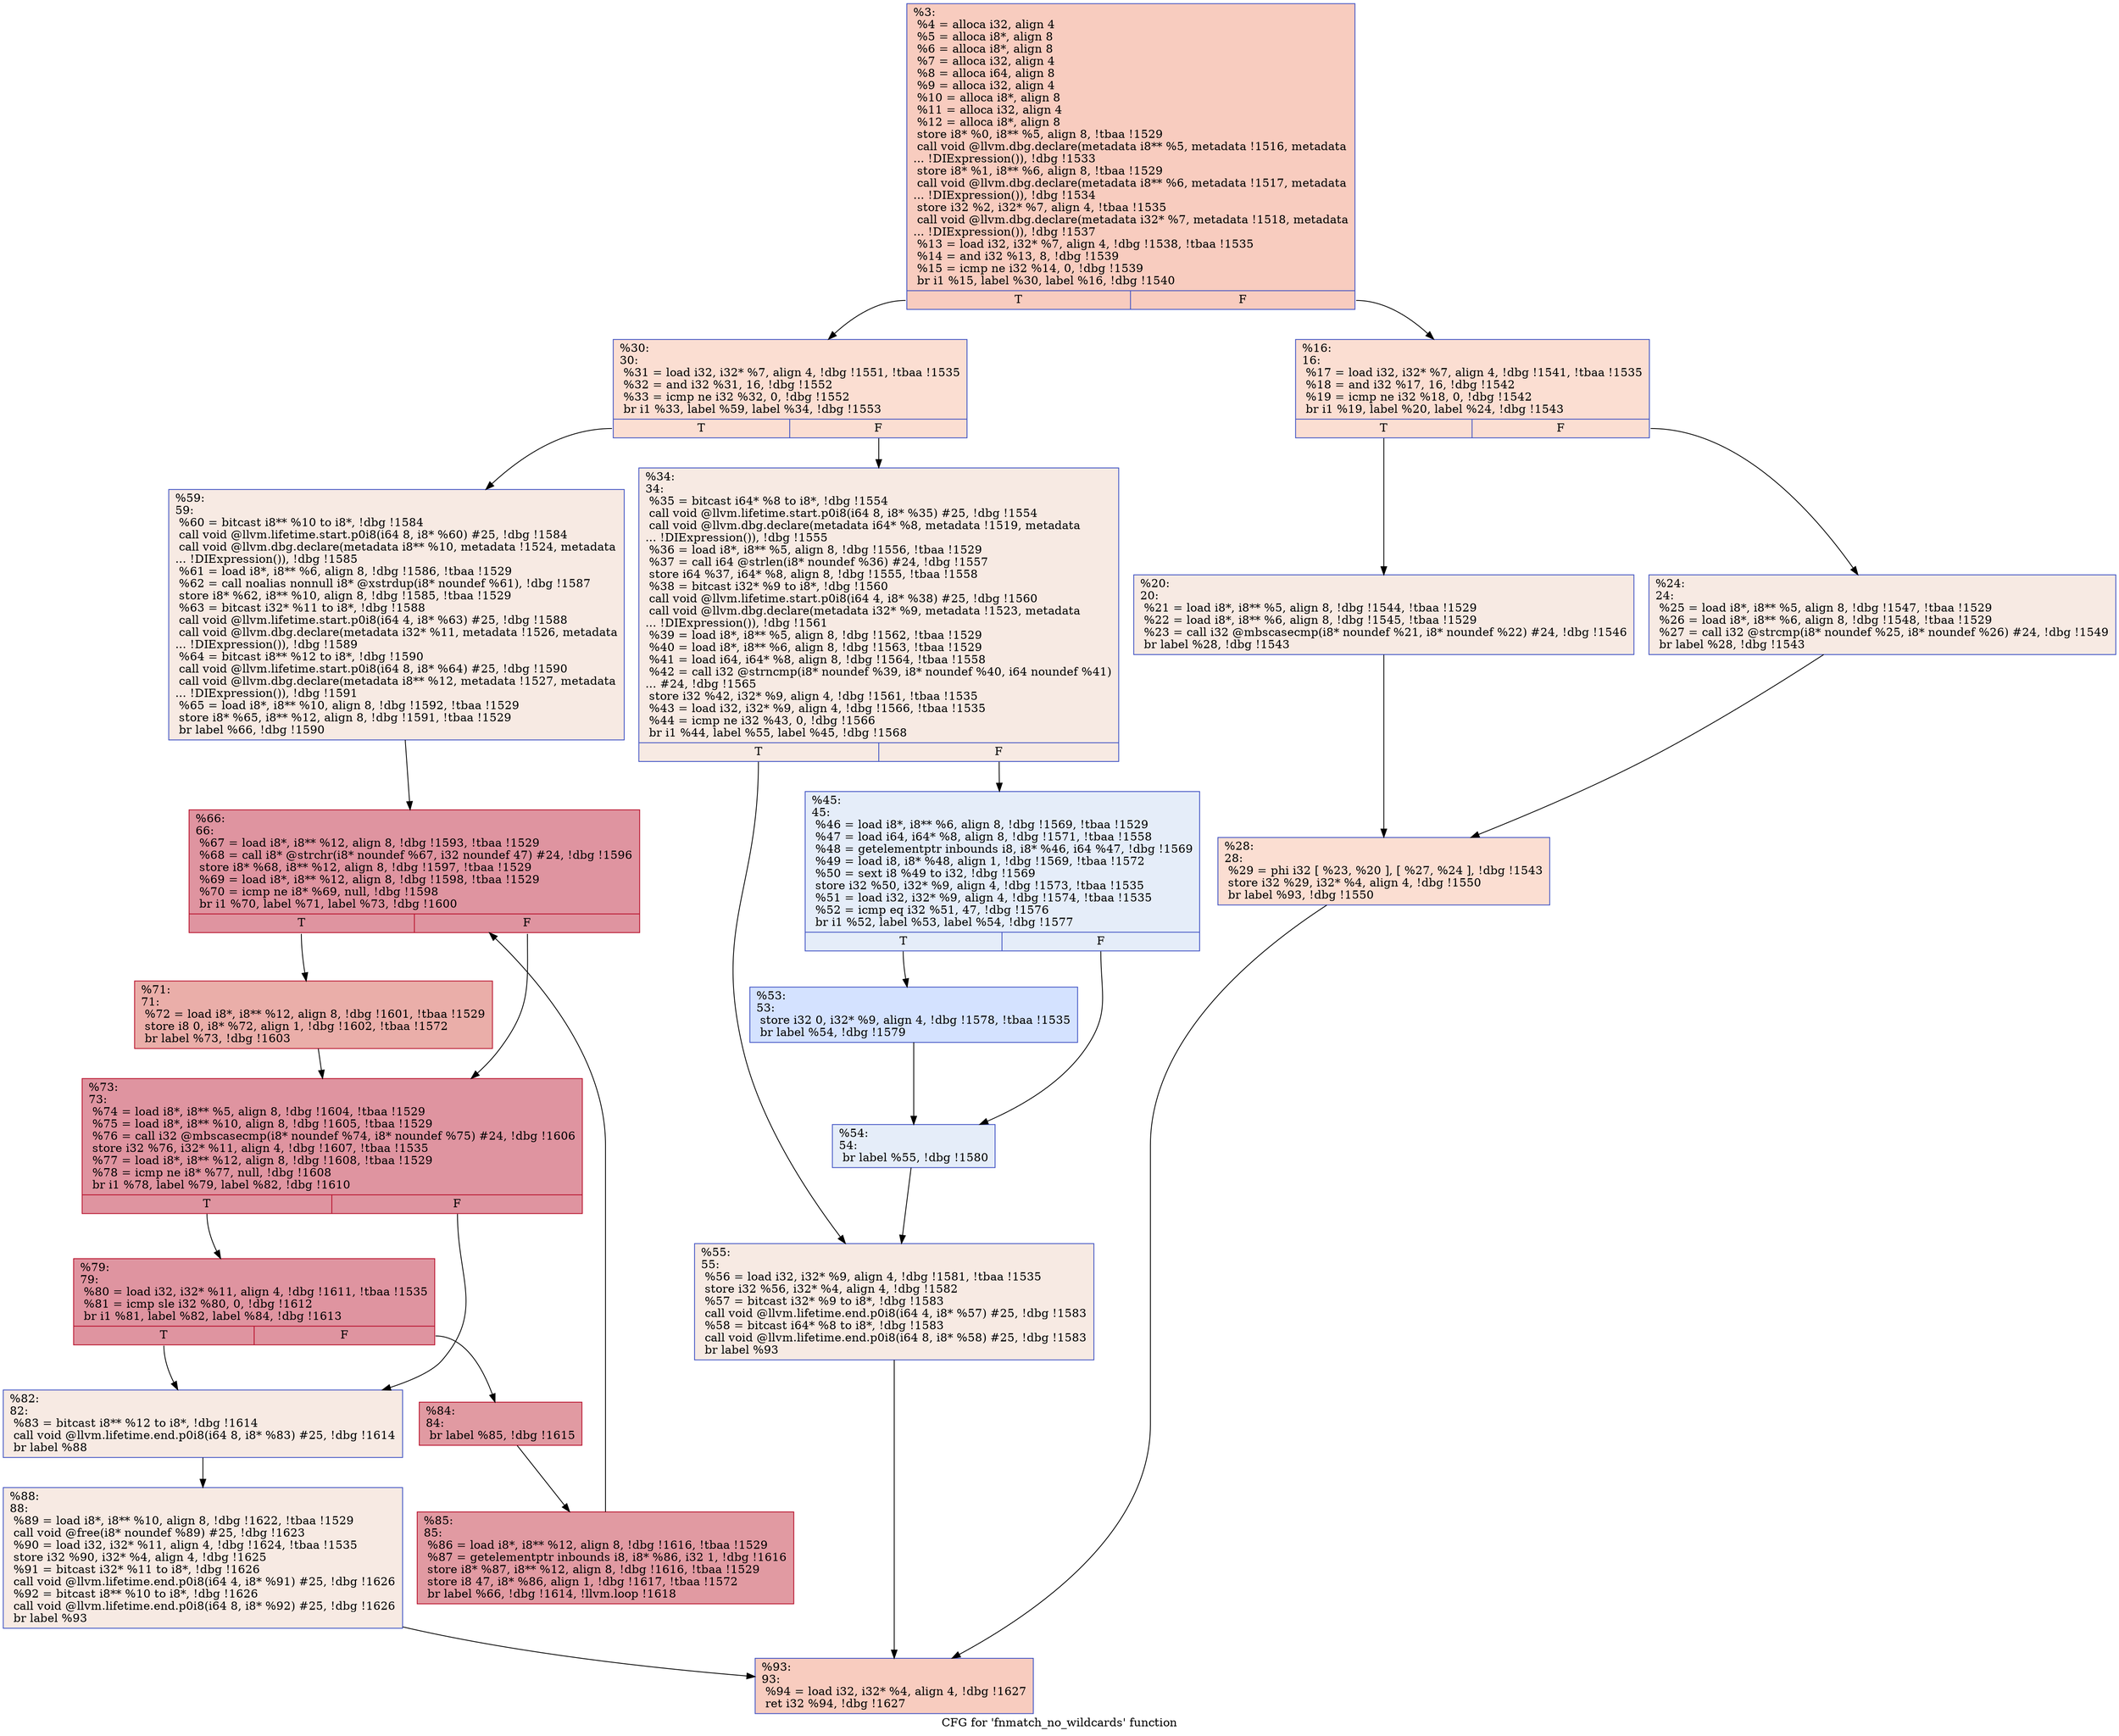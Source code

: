 digraph "CFG for 'fnmatch_no_wildcards' function" {
	label="CFG for 'fnmatch_no_wildcards' function";

	Node0x2400680 [shape=record,color="#3d50c3ff", style=filled, fillcolor="#f08b6e70",label="{%3:\l  %4 = alloca i32, align 4\l  %5 = alloca i8*, align 8\l  %6 = alloca i8*, align 8\l  %7 = alloca i32, align 4\l  %8 = alloca i64, align 8\l  %9 = alloca i32, align 4\l  %10 = alloca i8*, align 8\l  %11 = alloca i32, align 4\l  %12 = alloca i8*, align 8\l  store i8* %0, i8** %5, align 8, !tbaa !1529\l  call void @llvm.dbg.declare(metadata i8** %5, metadata !1516, metadata\l... !DIExpression()), !dbg !1533\l  store i8* %1, i8** %6, align 8, !tbaa !1529\l  call void @llvm.dbg.declare(metadata i8** %6, metadata !1517, metadata\l... !DIExpression()), !dbg !1534\l  store i32 %2, i32* %7, align 4, !tbaa !1535\l  call void @llvm.dbg.declare(metadata i32* %7, metadata !1518, metadata\l... !DIExpression()), !dbg !1537\l  %13 = load i32, i32* %7, align 4, !dbg !1538, !tbaa !1535\l  %14 = and i32 %13, 8, !dbg !1539\l  %15 = icmp ne i32 %14, 0, !dbg !1539\l  br i1 %15, label %30, label %16, !dbg !1540\l|{<s0>T|<s1>F}}"];
	Node0x2400680:s0 -> Node0x2400940;
	Node0x2400680:s1 -> Node0x2400800;
	Node0x2400800 [shape=record,color="#3d50c3ff", style=filled, fillcolor="#f7b59970",label="{%16:\l16:                                               \l  %17 = load i32, i32* %7, align 4, !dbg !1541, !tbaa !1535\l  %18 = and i32 %17, 16, !dbg !1542\l  %19 = icmp ne i32 %18, 0, !dbg !1542\l  br i1 %19, label %20, label %24, !dbg !1543\l|{<s0>T|<s1>F}}"];
	Node0x2400800:s0 -> Node0x2400850;
	Node0x2400800:s1 -> Node0x24008a0;
	Node0x2400850 [shape=record,color="#3d50c3ff", style=filled, fillcolor="#eed0c070",label="{%20:\l20:                                               \l  %21 = load i8*, i8** %5, align 8, !dbg !1544, !tbaa !1529\l  %22 = load i8*, i8** %6, align 8, !dbg !1545, !tbaa !1529\l  %23 = call i32 @mbscasecmp(i8* noundef %21, i8* noundef %22) #24, !dbg !1546\l  br label %28, !dbg !1543\l}"];
	Node0x2400850 -> Node0x24008f0;
	Node0x24008a0 [shape=record,color="#3d50c3ff", style=filled, fillcolor="#eed0c070",label="{%24:\l24:                                               \l  %25 = load i8*, i8** %5, align 8, !dbg !1547, !tbaa !1529\l  %26 = load i8*, i8** %6, align 8, !dbg !1548, !tbaa !1529\l  %27 = call i32 @strcmp(i8* noundef %25, i8* noundef %26) #24, !dbg !1549\l  br label %28, !dbg !1543\l}"];
	Node0x24008a0 -> Node0x24008f0;
	Node0x24008f0 [shape=record,color="#3d50c3ff", style=filled, fillcolor="#f7b59970",label="{%28:\l28:                                               \l  %29 = phi i32 [ %23, %20 ], [ %27, %24 ], !dbg !1543\l  store i32 %29, i32* %4, align 4, !dbg !1550\l  br label %93, !dbg !1550\l}"];
	Node0x24008f0 -> Node0x2400df0;
	Node0x2400940 [shape=record,color="#3d50c3ff", style=filled, fillcolor="#f7b59970",label="{%30:\l30:                                               \l  %31 = load i32, i32* %7, align 4, !dbg !1551, !tbaa !1535\l  %32 = and i32 %31, 16, !dbg !1552\l  %33 = icmp ne i32 %32, 0, !dbg !1552\l  br i1 %33, label %59, label %34, !dbg !1553\l|{<s0>T|<s1>F}}"];
	Node0x2400940:s0 -> Node0x2400b20;
	Node0x2400940:s1 -> Node0x2400990;
	Node0x2400990 [shape=record,color="#3d50c3ff", style=filled, fillcolor="#eed0c070",label="{%34:\l34:                                               \l  %35 = bitcast i64* %8 to i8*, !dbg !1554\l  call void @llvm.lifetime.start.p0i8(i64 8, i8* %35) #25, !dbg !1554\l  call void @llvm.dbg.declare(metadata i64* %8, metadata !1519, metadata\l... !DIExpression()), !dbg !1555\l  %36 = load i8*, i8** %5, align 8, !dbg !1556, !tbaa !1529\l  %37 = call i64 @strlen(i8* noundef %36) #24, !dbg !1557\l  store i64 %37, i64* %8, align 8, !dbg !1555, !tbaa !1558\l  %38 = bitcast i32* %9 to i8*, !dbg !1560\l  call void @llvm.lifetime.start.p0i8(i64 4, i8* %38) #25, !dbg !1560\l  call void @llvm.dbg.declare(metadata i32* %9, metadata !1523, metadata\l... !DIExpression()), !dbg !1561\l  %39 = load i8*, i8** %5, align 8, !dbg !1562, !tbaa !1529\l  %40 = load i8*, i8** %6, align 8, !dbg !1563, !tbaa !1529\l  %41 = load i64, i64* %8, align 8, !dbg !1564, !tbaa !1558\l  %42 = call i32 @strncmp(i8* noundef %39, i8* noundef %40, i64 noundef %41)\l... #24, !dbg !1565\l  store i32 %42, i32* %9, align 4, !dbg !1561, !tbaa !1535\l  %43 = load i32, i32* %9, align 4, !dbg !1566, !tbaa !1535\l  %44 = icmp ne i32 %43, 0, !dbg !1566\l  br i1 %44, label %55, label %45, !dbg !1568\l|{<s0>T|<s1>F}}"];
	Node0x2400990:s0 -> Node0x2400ad0;
	Node0x2400990:s1 -> Node0x24009e0;
	Node0x24009e0 [shape=record,color="#3d50c3ff", style=filled, fillcolor="#c5d6f270",label="{%45:\l45:                                               \l  %46 = load i8*, i8** %6, align 8, !dbg !1569, !tbaa !1529\l  %47 = load i64, i64* %8, align 8, !dbg !1571, !tbaa !1558\l  %48 = getelementptr inbounds i8, i8* %46, i64 %47, !dbg !1569\l  %49 = load i8, i8* %48, align 1, !dbg !1569, !tbaa !1572\l  %50 = sext i8 %49 to i32, !dbg !1569\l  store i32 %50, i32* %9, align 4, !dbg !1573, !tbaa !1535\l  %51 = load i32, i32* %9, align 4, !dbg !1574, !tbaa !1535\l  %52 = icmp eq i32 %51, 47, !dbg !1576\l  br i1 %52, label %53, label %54, !dbg !1577\l|{<s0>T|<s1>F}}"];
	Node0x24009e0:s0 -> Node0x2400a30;
	Node0x24009e0:s1 -> Node0x2400a80;
	Node0x2400a30 [shape=record,color="#3d50c3ff", style=filled, fillcolor="#9ebeff70",label="{%53:\l53:                                               \l  store i32 0, i32* %9, align 4, !dbg !1578, !tbaa !1535\l  br label %54, !dbg !1579\l}"];
	Node0x2400a30 -> Node0x2400a80;
	Node0x2400a80 [shape=record,color="#3d50c3ff", style=filled, fillcolor="#c5d6f270",label="{%54:\l54:                                               \l  br label %55, !dbg !1580\l}"];
	Node0x2400a80 -> Node0x2400ad0;
	Node0x2400ad0 [shape=record,color="#3d50c3ff", style=filled, fillcolor="#eed0c070",label="{%55:\l55:                                               \l  %56 = load i32, i32* %9, align 4, !dbg !1581, !tbaa !1535\l  store i32 %56, i32* %4, align 4, !dbg !1582\l  %57 = bitcast i32* %9 to i8*, !dbg !1583\l  call void @llvm.lifetime.end.p0i8(i64 4, i8* %57) #25, !dbg !1583\l  %58 = bitcast i64* %8 to i8*, !dbg !1583\l  call void @llvm.lifetime.end.p0i8(i64 8, i8* %58) #25, !dbg !1583\l  br label %93\l}"];
	Node0x2400ad0 -> Node0x2400df0;
	Node0x2400b20 [shape=record,color="#3d50c3ff", style=filled, fillcolor="#eed0c070",label="{%59:\l59:                                               \l  %60 = bitcast i8** %10 to i8*, !dbg !1584\l  call void @llvm.lifetime.start.p0i8(i64 8, i8* %60) #25, !dbg !1584\l  call void @llvm.dbg.declare(metadata i8** %10, metadata !1524, metadata\l... !DIExpression()), !dbg !1585\l  %61 = load i8*, i8** %6, align 8, !dbg !1586, !tbaa !1529\l  %62 = call noalias nonnull i8* @xstrdup(i8* noundef %61), !dbg !1587\l  store i8* %62, i8** %10, align 8, !dbg !1585, !tbaa !1529\l  %63 = bitcast i32* %11 to i8*, !dbg !1588\l  call void @llvm.lifetime.start.p0i8(i64 4, i8* %63) #25, !dbg !1588\l  call void @llvm.dbg.declare(metadata i32* %11, metadata !1526, metadata\l... !DIExpression()), !dbg !1589\l  %64 = bitcast i8** %12 to i8*, !dbg !1590\l  call void @llvm.lifetime.start.p0i8(i64 8, i8* %64) #25, !dbg !1590\l  call void @llvm.dbg.declare(metadata i8** %12, metadata !1527, metadata\l... !DIExpression()), !dbg !1591\l  %65 = load i8*, i8** %10, align 8, !dbg !1592, !tbaa !1529\l  store i8* %65, i8** %12, align 8, !dbg !1591, !tbaa !1529\l  br label %66, !dbg !1590\l}"];
	Node0x2400b20 -> Node0x2400b70;
	Node0x2400b70 [shape=record,color="#b70d28ff", style=filled, fillcolor="#b70d2870",label="{%66:\l66:                                               \l  %67 = load i8*, i8** %12, align 8, !dbg !1593, !tbaa !1529\l  %68 = call i8* @strchr(i8* noundef %67, i32 noundef 47) #24, !dbg !1596\l  store i8* %68, i8** %12, align 8, !dbg !1597, !tbaa !1529\l  %69 = load i8*, i8** %12, align 8, !dbg !1598, !tbaa !1529\l  %70 = icmp ne i8* %69, null, !dbg !1598\l  br i1 %70, label %71, label %73, !dbg !1600\l|{<s0>T|<s1>F}}"];
	Node0x2400b70:s0 -> Node0x2400bc0;
	Node0x2400b70:s1 -> Node0x2400c10;
	Node0x2400bc0 [shape=record,color="#b70d28ff", style=filled, fillcolor="#d0473d70",label="{%71:\l71:                                               \l  %72 = load i8*, i8** %12, align 8, !dbg !1601, !tbaa !1529\l  store i8 0, i8* %72, align 1, !dbg !1602, !tbaa !1572\l  br label %73, !dbg !1603\l}"];
	Node0x2400bc0 -> Node0x2400c10;
	Node0x2400c10 [shape=record,color="#b70d28ff", style=filled, fillcolor="#b70d2870",label="{%73:\l73:                                               \l  %74 = load i8*, i8** %5, align 8, !dbg !1604, !tbaa !1529\l  %75 = load i8*, i8** %10, align 8, !dbg !1605, !tbaa !1529\l  %76 = call i32 @mbscasecmp(i8* noundef %74, i8* noundef %75) #24, !dbg !1606\l  store i32 %76, i32* %11, align 4, !dbg !1607, !tbaa !1535\l  %77 = load i8*, i8** %12, align 8, !dbg !1608, !tbaa !1529\l  %78 = icmp ne i8* %77, null, !dbg !1608\l  br i1 %78, label %79, label %82, !dbg !1610\l|{<s0>T|<s1>F}}"];
	Node0x2400c10:s0 -> Node0x2400c60;
	Node0x2400c10:s1 -> Node0x2400cb0;
	Node0x2400c60 [shape=record,color="#b70d28ff", style=filled, fillcolor="#b70d2870",label="{%79:\l79:                                               \l  %80 = load i32, i32* %11, align 4, !dbg !1611, !tbaa !1535\l  %81 = icmp sle i32 %80, 0, !dbg !1612\l  br i1 %81, label %82, label %84, !dbg !1613\l|{<s0>T|<s1>F}}"];
	Node0x2400c60:s0 -> Node0x2400cb0;
	Node0x2400c60:s1 -> Node0x2400d00;
	Node0x2400cb0 [shape=record,color="#3d50c3ff", style=filled, fillcolor="#eed0c070",label="{%82:\l82:                                               \l  %83 = bitcast i8** %12 to i8*, !dbg !1614\l  call void @llvm.lifetime.end.p0i8(i64 8, i8* %83) #25, !dbg !1614\l  br label %88\l}"];
	Node0x2400cb0 -> Node0x2400da0;
	Node0x2400d00 [shape=record,color="#b70d28ff", style=filled, fillcolor="#bb1b2c70",label="{%84:\l84:                                               \l  br label %85, !dbg !1615\l}"];
	Node0x2400d00 -> Node0x2400d50;
	Node0x2400d50 [shape=record,color="#b70d28ff", style=filled, fillcolor="#bb1b2c70",label="{%85:\l85:                                               \l  %86 = load i8*, i8** %12, align 8, !dbg !1616, !tbaa !1529\l  %87 = getelementptr inbounds i8, i8* %86, i32 1, !dbg !1616\l  store i8* %87, i8** %12, align 8, !dbg !1616, !tbaa !1529\l  store i8 47, i8* %86, align 1, !dbg !1617, !tbaa !1572\l  br label %66, !dbg !1614, !llvm.loop !1618\l}"];
	Node0x2400d50 -> Node0x2400b70;
	Node0x2400da0 [shape=record,color="#3d50c3ff", style=filled, fillcolor="#eed0c070",label="{%88:\l88:                                               \l  %89 = load i8*, i8** %10, align 8, !dbg !1622, !tbaa !1529\l  call void @free(i8* noundef %89) #25, !dbg !1623\l  %90 = load i32, i32* %11, align 4, !dbg !1624, !tbaa !1535\l  store i32 %90, i32* %4, align 4, !dbg !1625\l  %91 = bitcast i32* %11 to i8*, !dbg !1626\l  call void @llvm.lifetime.end.p0i8(i64 4, i8* %91) #25, !dbg !1626\l  %92 = bitcast i8** %10 to i8*, !dbg !1626\l  call void @llvm.lifetime.end.p0i8(i64 8, i8* %92) #25, !dbg !1626\l  br label %93\l}"];
	Node0x2400da0 -> Node0x2400df0;
	Node0x2400df0 [shape=record,color="#3d50c3ff", style=filled, fillcolor="#f08b6e70",label="{%93:\l93:                                               \l  %94 = load i32, i32* %4, align 4, !dbg !1627\l  ret i32 %94, !dbg !1627\l}"];
}
